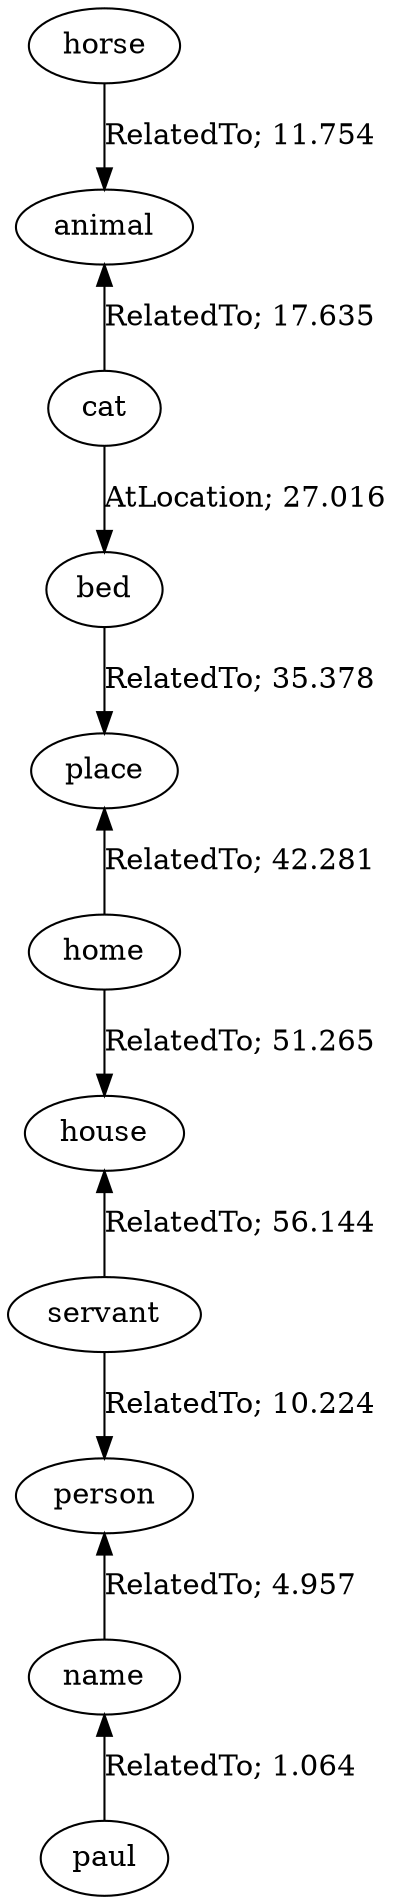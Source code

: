 // The path the concepts from "horse" to "paul".Path Length: 10; Weight Sum: 257.7176997096145; Average Weight: 25.77176997096145
digraph "9_b---horse-paul---PLen10_WSum257.718_WAvg25.772" {
	0 [label=horse]
	1 [label=animal]
	2 [label=cat]
	3 [label=bed]
	4 [label=place]
	5 [label=home]
	6 [label=house]
	7 [label=servant]
	8 [label=person]
	9 [label=name]
	10 [label=paul]
	0 -> 1 [label="RelatedTo; 11.754" dir=forward weight=11.754]
	1 -> 2 [label="RelatedTo; 17.635" dir=back weight=17.635]
	2 -> 3 [label="AtLocation; 27.016" dir=forward weight=27.016]
	3 -> 4 [label="RelatedTo; 35.378" dir=forward weight=35.378]
	4 -> 5 [label="RelatedTo; 42.281" dir=back weight=42.281]
	5 -> 6 [label="RelatedTo; 51.265" dir=forward weight=51.265]
	6 -> 7 [label="RelatedTo; 56.144" dir=back weight=56.144]
	7 -> 8 [label="RelatedTo; 10.224" dir=forward weight=10.224]
	8 -> 9 [label="RelatedTo; 4.957" dir=back weight=4.957]
	9 -> 10 [label="RelatedTo; 1.064" dir=back weight=1.064]
}
